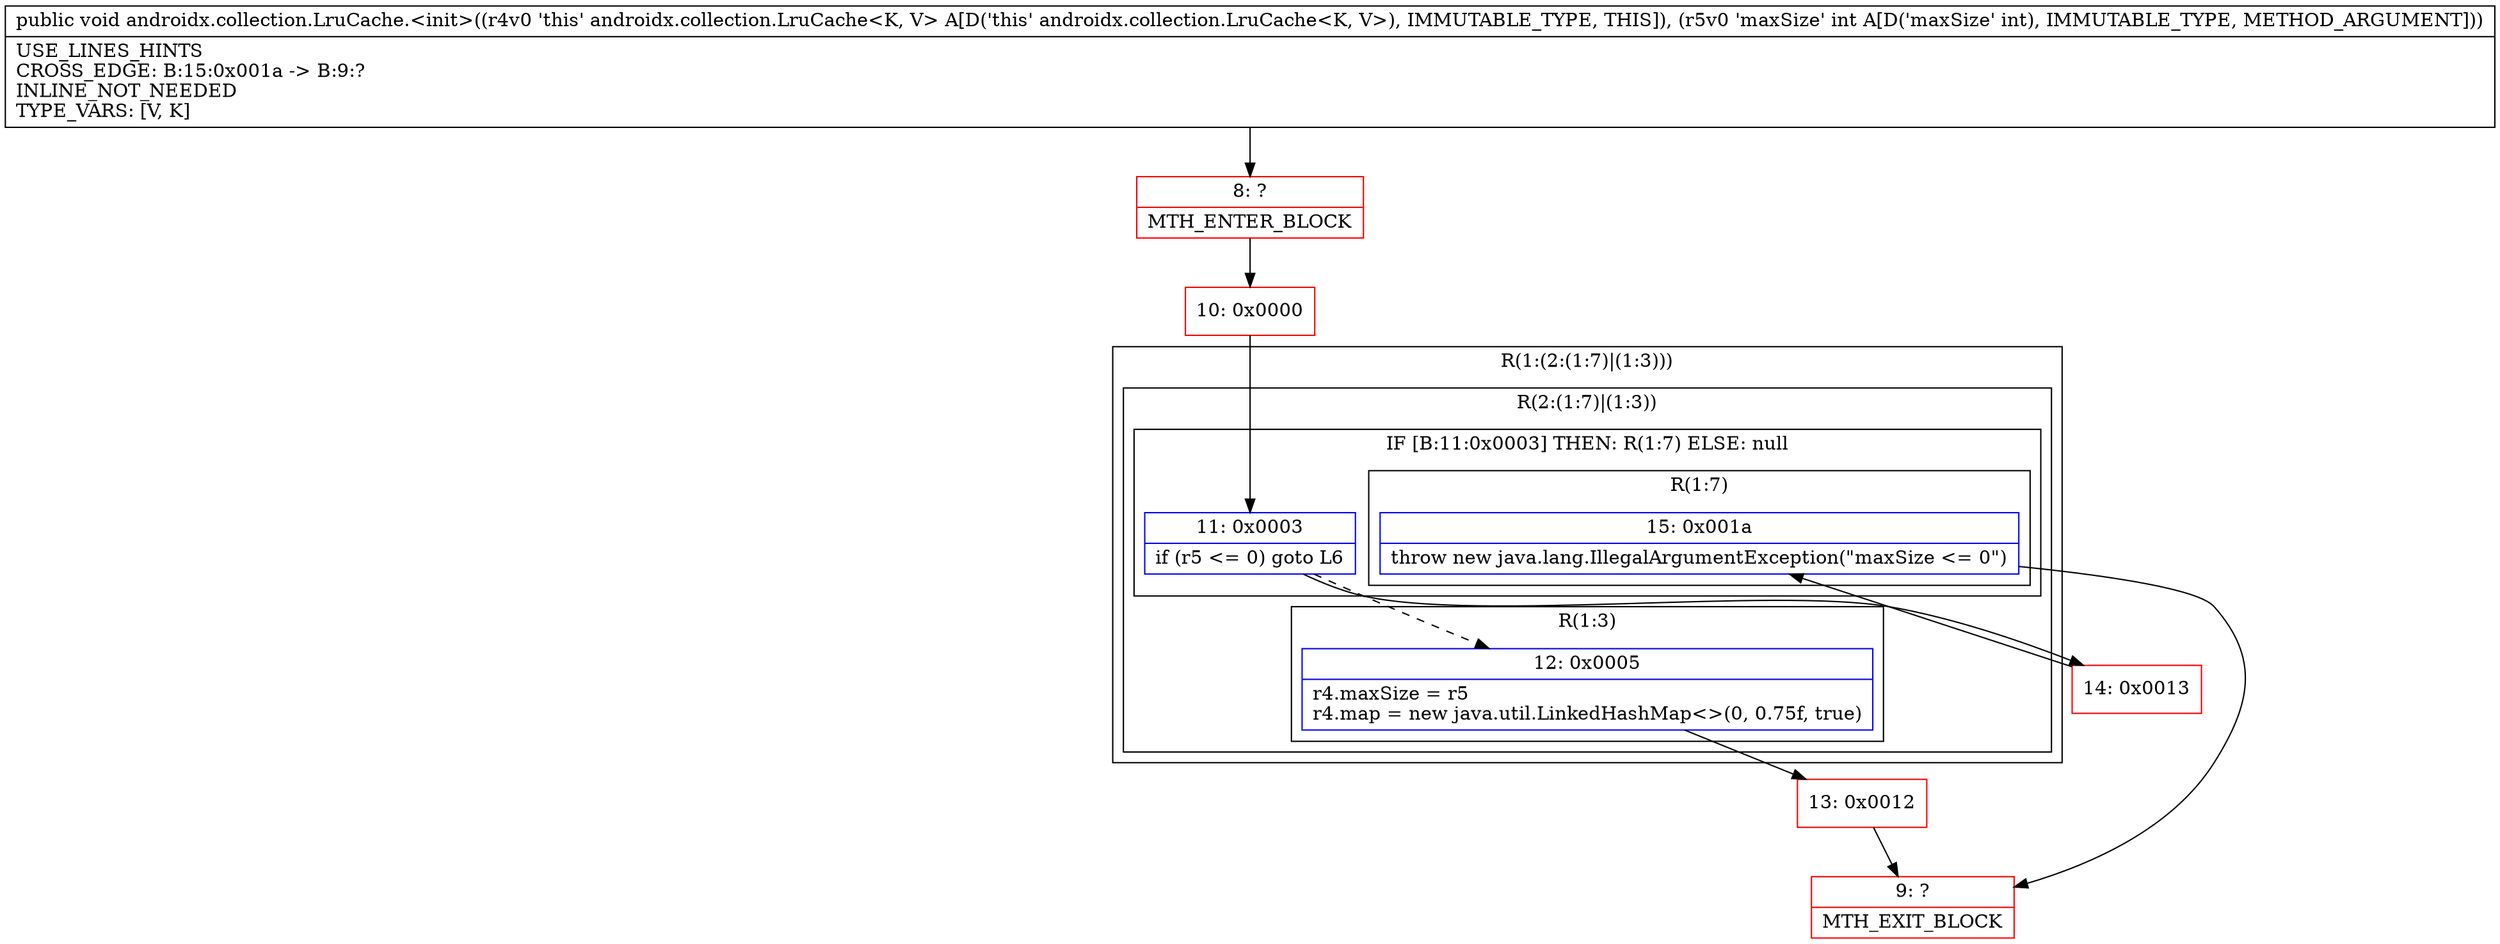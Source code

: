 digraph "CFG forandroidx.collection.LruCache.\<init\>(I)V" {
subgraph cluster_Region_1817809929 {
label = "R(1:(2:(1:7)|(1:3)))";
node [shape=record,color=blue];
subgraph cluster_Region_1000766925 {
label = "R(2:(1:7)|(1:3))";
node [shape=record,color=blue];
subgraph cluster_IfRegion_459182415 {
label = "IF [B:11:0x0003] THEN: R(1:7) ELSE: null";
node [shape=record,color=blue];
Node_11 [shape=record,label="{11\:\ 0x0003|if (r5 \<= 0) goto L6\l}"];
subgraph cluster_Region_363705122 {
label = "R(1:7)";
node [shape=record,color=blue];
Node_15 [shape=record,label="{15\:\ 0x001a|throw new java.lang.IllegalArgumentException(\"maxSize \<= 0\")\l}"];
}
}
subgraph cluster_Region_896832578 {
label = "R(1:3)";
node [shape=record,color=blue];
Node_12 [shape=record,label="{12\:\ 0x0005|r4.maxSize = r5\lr4.map = new java.util.LinkedHashMap\<\>(0, 0.75f, true)\l}"];
}
}
}
Node_8 [shape=record,color=red,label="{8\:\ ?|MTH_ENTER_BLOCK\l}"];
Node_10 [shape=record,color=red,label="{10\:\ 0x0000}"];
Node_13 [shape=record,color=red,label="{13\:\ 0x0012}"];
Node_9 [shape=record,color=red,label="{9\:\ ?|MTH_EXIT_BLOCK\l}"];
Node_14 [shape=record,color=red,label="{14\:\ 0x0013}"];
MethodNode[shape=record,label="{public void androidx.collection.LruCache.\<init\>((r4v0 'this' androidx.collection.LruCache\<K, V\> A[D('this' androidx.collection.LruCache\<K, V\>), IMMUTABLE_TYPE, THIS]), (r5v0 'maxSize' int A[D('maxSize' int), IMMUTABLE_TYPE, METHOD_ARGUMENT]))  | USE_LINES_HINTS\lCROSS_EDGE: B:15:0x001a \-\> B:9:?\lINLINE_NOT_NEEDED\lTYPE_VARS: [V, K]\l}"];
MethodNode -> Node_8;Node_11 -> Node_12[style=dashed];
Node_11 -> Node_14;
Node_15 -> Node_9;
Node_12 -> Node_13;
Node_8 -> Node_10;
Node_10 -> Node_11;
Node_13 -> Node_9;
Node_14 -> Node_15;
}

